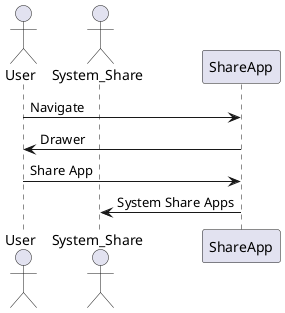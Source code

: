 @startuml share_app_sequence_diagram

actor User
actor System_Share

User -> ShareApp: Navigate
ShareApp -> User : Drawer
User -> ShareApp : Share App
ShareApp -> System_Share : System Share Apps

@enduml